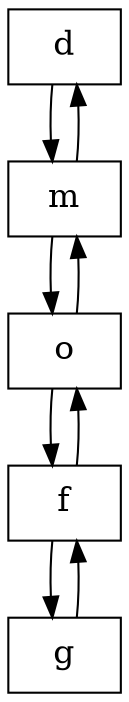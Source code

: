 digraph FichasCarlos{ 
node [ fontsize = 16 shape = record]  " d" [ label = " d" shape = record ]; " d" ->  " m" " m" [ label = " m" shape = record ]; " m" ->  " o" " m" ->  " d" " o" [ label = " o" shape = record ]; " o" ->  " f" " o" ->  " m" " f" [ label = " f" shape = record ]; " f" ->  " g" " f" ->  " o" " g" [ label = " g" shape = record ]; " g" ->  " f"}